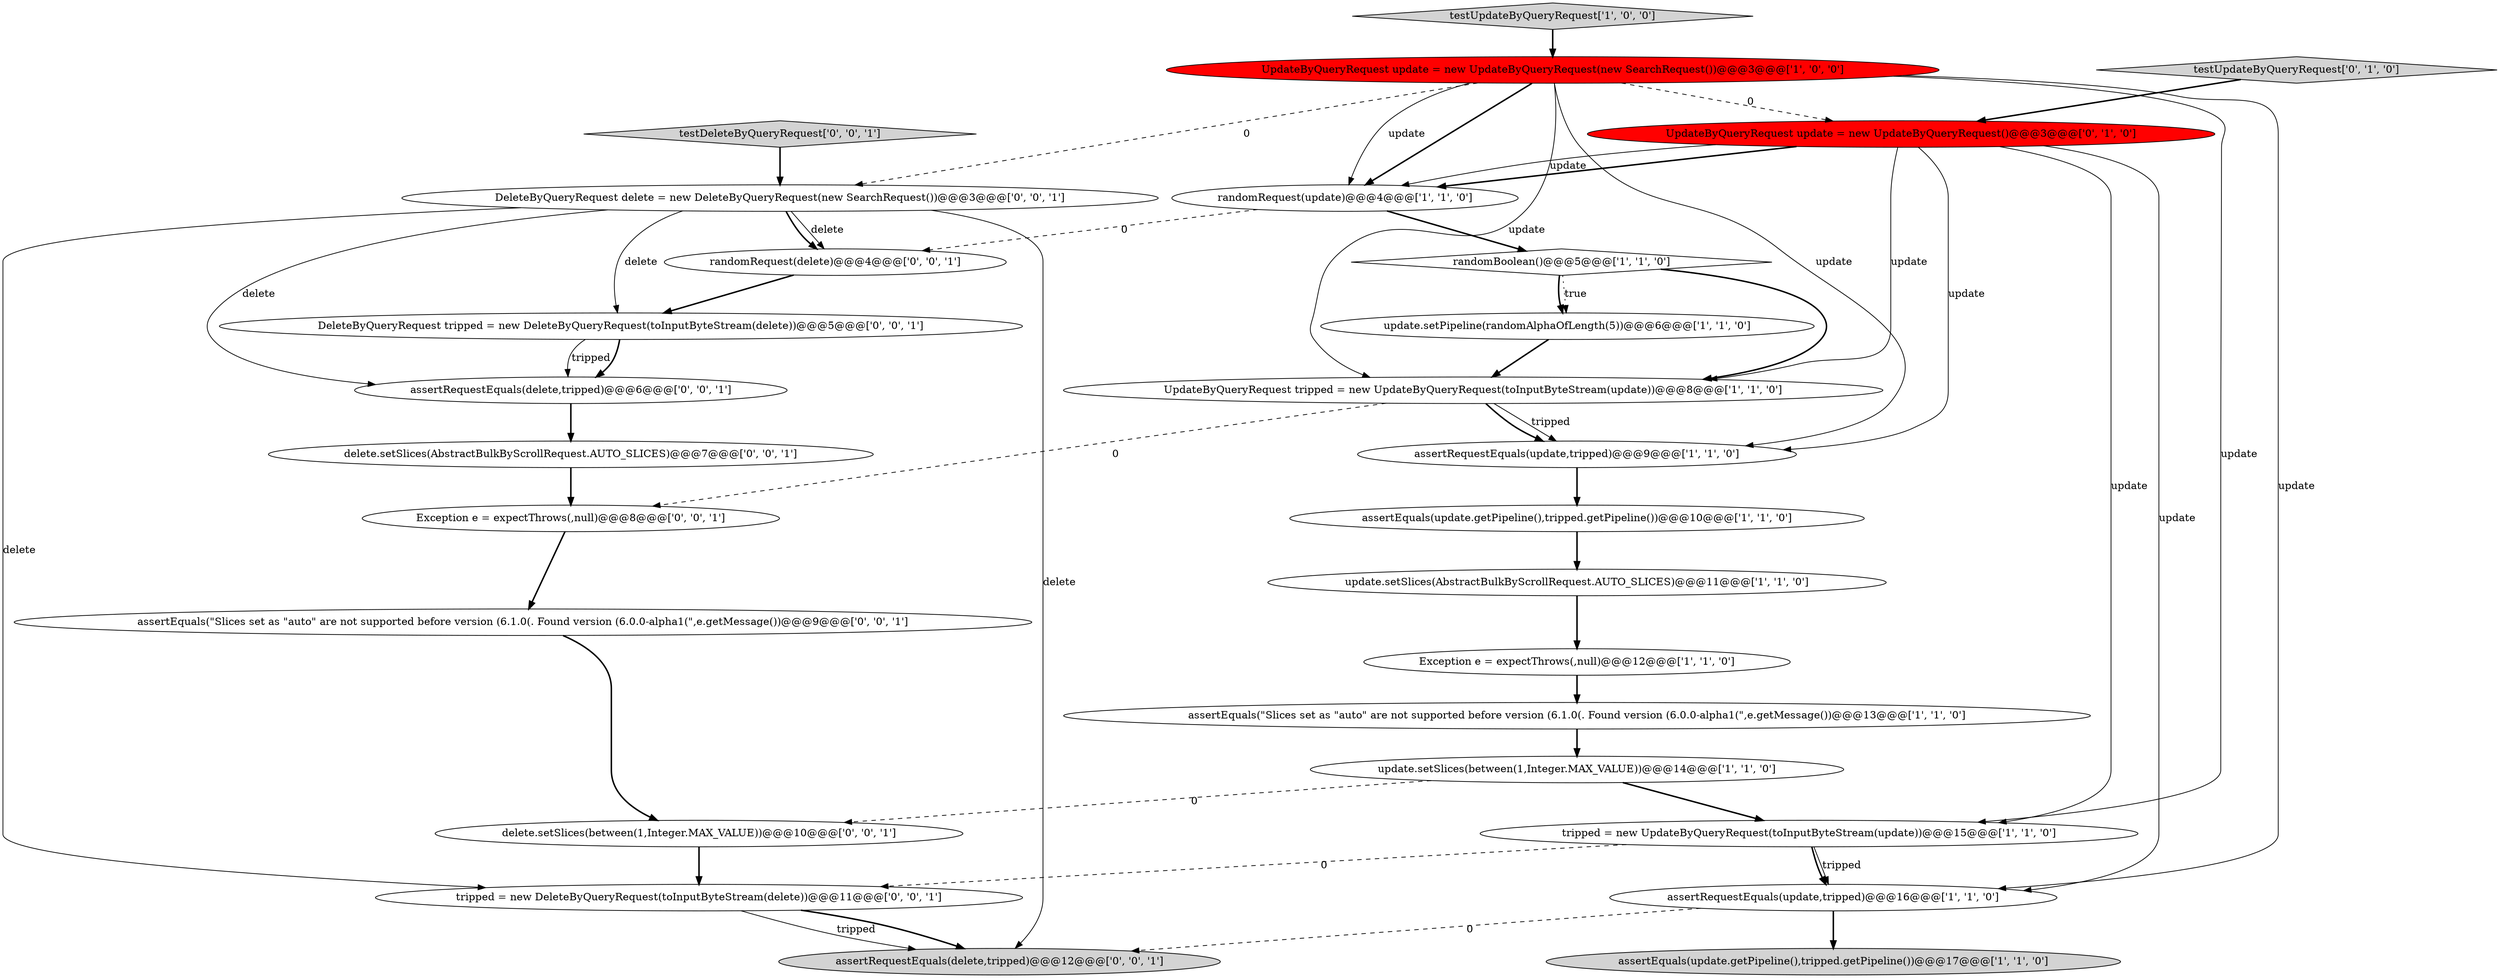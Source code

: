 digraph {
10 [style = filled, label = "randomRequest(update)@@@4@@@['1', '1', '0']", fillcolor = white, shape = ellipse image = "AAA0AAABBB1BBB"];
25 [style = filled, label = "delete.setSlices(AbstractBulkByScrollRequest.AUTO_SLICES)@@@7@@@['0', '0', '1']", fillcolor = white, shape = ellipse image = "AAA0AAABBB3BBB"];
24 [style = filled, label = "DeleteByQueryRequest delete = new DeleteByQueryRequest(new SearchRequest())@@@3@@@['0', '0', '1']", fillcolor = white, shape = ellipse image = "AAA0AAABBB3BBB"];
12 [style = filled, label = "testUpdateByQueryRequest['1', '0', '0']", fillcolor = lightgray, shape = diamond image = "AAA0AAABBB1BBB"];
16 [style = filled, label = "UpdateByQueryRequest update = new UpdateByQueryRequest()@@@3@@@['0', '1', '0']", fillcolor = red, shape = ellipse image = "AAA1AAABBB2BBB"];
20 [style = filled, label = "DeleteByQueryRequest tripped = new DeleteByQueryRequest(toInputByteStream(delete))@@@5@@@['0', '0', '1']", fillcolor = white, shape = ellipse image = "AAA0AAABBB3BBB"];
3 [style = filled, label = "Exception e = expectThrows(,null)@@@12@@@['1', '1', '0']", fillcolor = white, shape = ellipse image = "AAA0AAABBB1BBB"];
13 [style = filled, label = "update.setSlices(between(1,Integer.MAX_VALUE))@@@14@@@['1', '1', '0']", fillcolor = white, shape = ellipse image = "AAA0AAABBB1BBB"];
2 [style = filled, label = "randomBoolean()@@@5@@@['1', '1', '0']", fillcolor = white, shape = diamond image = "AAA0AAABBB1BBB"];
26 [style = filled, label = "testDeleteByQueryRequest['0', '0', '1']", fillcolor = lightgray, shape = diamond image = "AAA0AAABBB3BBB"];
19 [style = filled, label = "assertRequestEquals(delete,tripped)@@@12@@@['0', '0', '1']", fillcolor = lightgray, shape = ellipse image = "AAA0AAABBB3BBB"];
7 [style = filled, label = "update.setSlices(AbstractBulkByScrollRequest.AUTO_SLICES)@@@11@@@['1', '1', '0']", fillcolor = white, shape = ellipse image = "AAA0AAABBB1BBB"];
15 [style = filled, label = "testUpdateByQueryRequest['0', '1', '0']", fillcolor = lightgray, shape = diamond image = "AAA0AAABBB2BBB"];
5 [style = filled, label = "assertRequestEquals(update,tripped)@@@9@@@['1', '1', '0']", fillcolor = white, shape = ellipse image = "AAA0AAABBB1BBB"];
27 [style = filled, label = "delete.setSlices(between(1,Integer.MAX_VALUE))@@@10@@@['0', '0', '1']", fillcolor = white, shape = ellipse image = "AAA0AAABBB3BBB"];
17 [style = filled, label = "randomRequest(delete)@@@4@@@['0', '0', '1']", fillcolor = white, shape = ellipse image = "AAA0AAABBB3BBB"];
14 [style = filled, label = "assertRequestEquals(update,tripped)@@@16@@@['1', '1', '0']", fillcolor = white, shape = ellipse image = "AAA0AAABBB1BBB"];
1 [style = filled, label = "tripped = new UpdateByQueryRequest(toInputByteStream(update))@@@15@@@['1', '1', '0']", fillcolor = white, shape = ellipse image = "AAA0AAABBB1BBB"];
4 [style = filled, label = "assertEquals(update.getPipeline(),tripped.getPipeline())@@@17@@@['1', '1', '0']", fillcolor = lightgray, shape = ellipse image = "AAA0AAABBB1BBB"];
11 [style = filled, label = "UpdateByQueryRequest tripped = new UpdateByQueryRequest(toInputByteStream(update))@@@8@@@['1', '1', '0']", fillcolor = white, shape = ellipse image = "AAA0AAABBB1BBB"];
23 [style = filled, label = "Exception e = expectThrows(,null)@@@8@@@['0', '0', '1']", fillcolor = white, shape = ellipse image = "AAA0AAABBB3BBB"];
22 [style = filled, label = "tripped = new DeleteByQueryRequest(toInputByteStream(delete))@@@11@@@['0', '0', '1']", fillcolor = white, shape = ellipse image = "AAA0AAABBB3BBB"];
21 [style = filled, label = "assertEquals(\"Slices set as \"auto\" are not supported before version (6.1.0(. Found version (6.0.0-alpha1(\",e.getMessage())@@@9@@@['0', '0', '1']", fillcolor = white, shape = ellipse image = "AAA0AAABBB3BBB"];
0 [style = filled, label = "assertEquals(update.getPipeline(),tripped.getPipeline())@@@10@@@['1', '1', '0']", fillcolor = white, shape = ellipse image = "AAA0AAABBB1BBB"];
8 [style = filled, label = "UpdateByQueryRequest update = new UpdateByQueryRequest(new SearchRequest())@@@3@@@['1', '0', '0']", fillcolor = red, shape = ellipse image = "AAA1AAABBB1BBB"];
9 [style = filled, label = "update.setPipeline(randomAlphaOfLength(5))@@@6@@@['1', '1', '0']", fillcolor = white, shape = ellipse image = "AAA0AAABBB1BBB"];
18 [style = filled, label = "assertRequestEquals(delete,tripped)@@@6@@@['0', '0', '1']", fillcolor = white, shape = ellipse image = "AAA0AAABBB3BBB"];
6 [style = filled, label = "assertEquals(\"Slices set as \"auto\" are not supported before version (6.1.0(. Found version (6.0.0-alpha1(\",e.getMessage())@@@13@@@['1', '1', '0']", fillcolor = white, shape = ellipse image = "AAA0AAABBB1BBB"];
8->10 [style = bold, label=""];
8->16 [style = dashed, label="0"];
9->11 [style = bold, label=""];
22->19 [style = bold, label=""];
21->27 [style = bold, label=""];
8->1 [style = solid, label="update"];
1->14 [style = solid, label="tripped"];
16->1 [style = solid, label="update"];
16->10 [style = bold, label=""];
25->23 [style = bold, label=""];
11->5 [style = solid, label="tripped"];
24->19 [style = solid, label="delete"];
20->18 [style = solid, label="tripped"];
24->22 [style = solid, label="delete"];
3->6 [style = bold, label=""];
8->5 [style = solid, label="update"];
11->23 [style = dashed, label="0"];
24->17 [style = solid, label="delete"];
8->10 [style = solid, label="update"];
2->9 [style = bold, label=""];
8->24 [style = dashed, label="0"];
16->5 [style = solid, label="update"];
15->16 [style = bold, label=""];
27->22 [style = bold, label=""];
26->24 [style = bold, label=""];
7->3 [style = bold, label=""];
13->1 [style = bold, label=""];
1->22 [style = dashed, label="0"];
24->20 [style = solid, label="delete"];
0->7 [style = bold, label=""];
20->18 [style = bold, label=""];
11->5 [style = bold, label=""];
2->9 [style = dotted, label="true"];
13->27 [style = dashed, label="0"];
5->0 [style = bold, label=""];
23->21 [style = bold, label=""];
24->18 [style = solid, label="delete"];
12->8 [style = bold, label=""];
6->13 [style = bold, label=""];
24->17 [style = bold, label=""];
10->17 [style = dashed, label="0"];
18->25 [style = bold, label=""];
22->19 [style = solid, label="tripped"];
17->20 [style = bold, label=""];
10->2 [style = bold, label=""];
1->14 [style = bold, label=""];
14->19 [style = dashed, label="0"];
16->11 [style = solid, label="update"];
8->14 [style = solid, label="update"];
8->11 [style = solid, label="update"];
2->11 [style = bold, label=""];
16->10 [style = solid, label="update"];
16->14 [style = solid, label="update"];
14->4 [style = bold, label=""];
}
